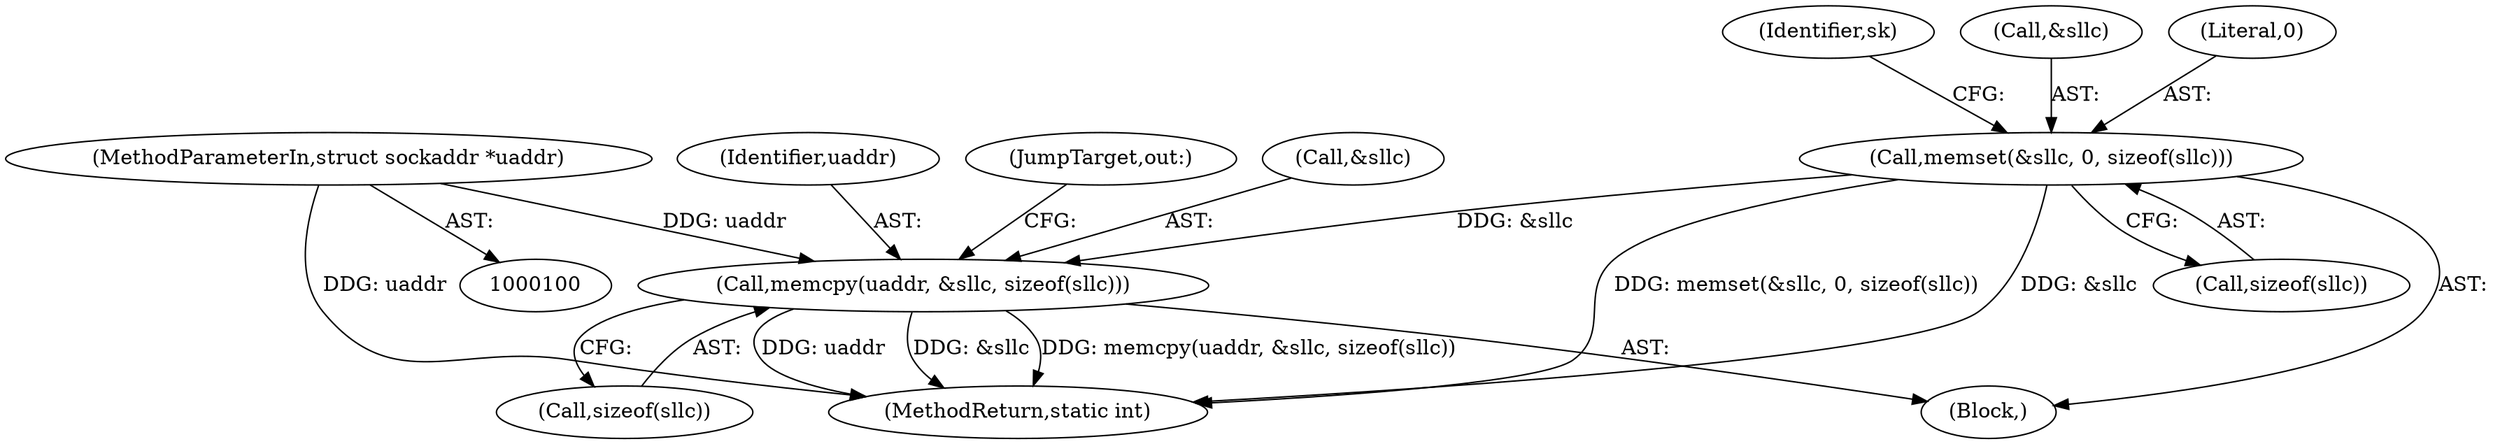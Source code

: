 digraph "0_linux_3592aaeb80290bda0f2cf0b5456c97bfc638b192@API" {
"1000245" [label="(Call,memcpy(uaddr, &sllc, sizeof(sllc)))"];
"1000102" [label="(MethodParameterIn,struct sockaddr *uaddr)"];
"1000123" [label="(Call,memset(&sllc, 0, sizeof(sllc)))"];
"1000127" [label="(Call,sizeof(sllc))"];
"1000105" [label="(Block,)"];
"1000249" [label="(Call,sizeof(sllc))"];
"1000256" [label="(MethodReturn,static int)"];
"1000123" [label="(Call,memset(&sllc, 0, sizeof(sllc)))"];
"1000130" [label="(Identifier,sk)"];
"1000246" [label="(Identifier,uaddr)"];
"1000251" [label="(JumpTarget,out:)"];
"1000247" [label="(Call,&sllc)"];
"1000245" [label="(Call,memcpy(uaddr, &sllc, sizeof(sllc)))"];
"1000124" [label="(Call,&sllc)"];
"1000102" [label="(MethodParameterIn,struct sockaddr *uaddr)"];
"1000126" [label="(Literal,0)"];
"1000245" -> "1000105"  [label="AST: "];
"1000245" -> "1000249"  [label="CFG: "];
"1000246" -> "1000245"  [label="AST: "];
"1000247" -> "1000245"  [label="AST: "];
"1000249" -> "1000245"  [label="AST: "];
"1000251" -> "1000245"  [label="CFG: "];
"1000245" -> "1000256"  [label="DDG: memcpy(uaddr, &sllc, sizeof(sllc))"];
"1000245" -> "1000256"  [label="DDG: uaddr"];
"1000245" -> "1000256"  [label="DDG: &sllc"];
"1000102" -> "1000245"  [label="DDG: uaddr"];
"1000123" -> "1000245"  [label="DDG: &sllc"];
"1000102" -> "1000100"  [label="AST: "];
"1000102" -> "1000256"  [label="DDG: uaddr"];
"1000123" -> "1000105"  [label="AST: "];
"1000123" -> "1000127"  [label="CFG: "];
"1000124" -> "1000123"  [label="AST: "];
"1000126" -> "1000123"  [label="AST: "];
"1000127" -> "1000123"  [label="AST: "];
"1000130" -> "1000123"  [label="CFG: "];
"1000123" -> "1000256"  [label="DDG: memset(&sllc, 0, sizeof(sllc))"];
"1000123" -> "1000256"  [label="DDG: &sllc"];
}
